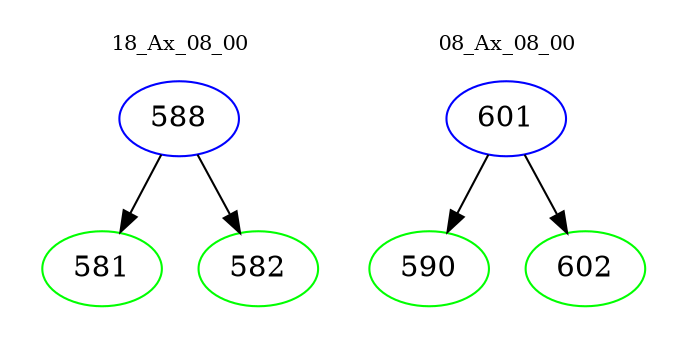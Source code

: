 digraph{
subgraph cluster_0 {
color = white
label = "18_Ax_08_00";
fontsize=10;
T0_588 [label="588", color="blue"]
T0_588 -> T0_581 [color="black"]
T0_581 [label="581", color="green"]
T0_588 -> T0_582 [color="black"]
T0_582 [label="582", color="green"]
}
subgraph cluster_1 {
color = white
label = "08_Ax_08_00";
fontsize=10;
T1_601 [label="601", color="blue"]
T1_601 -> T1_590 [color="black"]
T1_590 [label="590", color="green"]
T1_601 -> T1_602 [color="black"]
T1_602 [label="602", color="green"]
}
}
